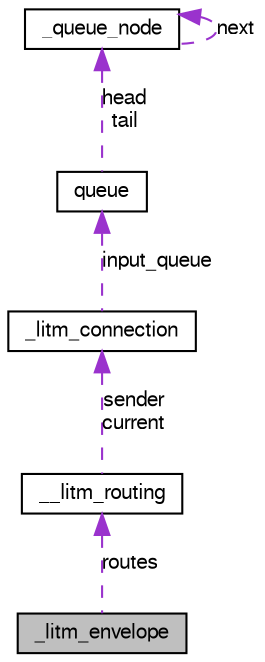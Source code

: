 digraph G
{
  bgcolor="transparent";
  edge [fontname="FreeSans",fontsize="10",labelfontname="FreeSans",labelfontsize="10"];
  node [fontname="FreeSans",fontsize="10",shape=record];
  Node1 [label="_litm_envelope",height=0.2,width=0.4,color="black", fillcolor="grey75", style="filled" fontcolor="black"];
  Node2 -> Node1 [dir=back,color="darkorchid3",fontsize="10",style="dashed",label="routes",fontname="FreeSans"];
  Node2 [label="__litm_routing",height=0.2,width=0.4,color="black",URL="$struct____litm__routing.html"];
  Node3 -> Node2 [dir=back,color="darkorchid3",fontsize="10",style="dashed",label="sender\ncurrent",fontname="FreeSans"];
  Node3 [label="_litm_connection",height=0.2,width=0.4,color="black",URL="$struct__litm__connection.html"];
  Node4 -> Node3 [dir=back,color="darkorchid3",fontsize="10",style="dashed",label="input_queue",fontname="FreeSans"];
  Node4 [label="queue",height=0.2,width=0.4,color="black",URL="$structqueue.html"];
  Node5 -> Node4 [dir=back,color="darkorchid3",fontsize="10",style="dashed",label="head\ntail",fontname="FreeSans"];
  Node5 [label="_queue_node",height=0.2,width=0.4,color="black",URL="$struct__queue__node.html"];
  Node5 -> Node5 [dir=back,color="darkorchid3",fontsize="10",style="dashed",label="next",fontname="FreeSans"];
}
